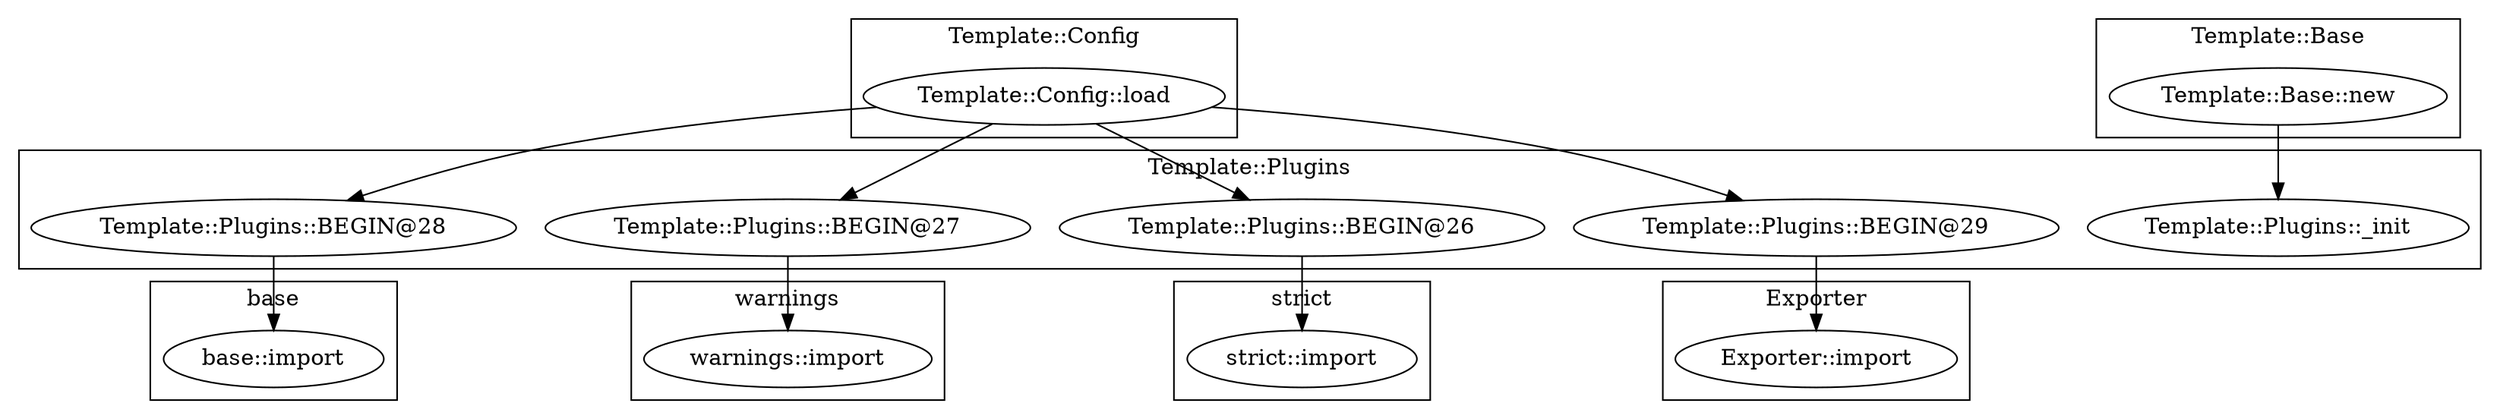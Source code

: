 digraph {
graph [overlap=false]
subgraph cluster_warnings {
	label="warnings";
	"warnings::import";
}
subgraph cluster_Template_Plugins {
	label="Template::Plugins";
	"Template::Plugins::BEGIN@28";
	"Template::Plugins::BEGIN@27";
	"Template::Plugins::BEGIN@26";
	"Template::Plugins::BEGIN@29";
	"Template::Plugins::_init";
}
subgraph cluster_Template_Config {
	label="Template::Config";
	"Template::Config::load";
}
subgraph cluster_base {
	label="base";
	"base::import";
}
subgraph cluster_Exporter {
	label="Exporter";
	"Exporter::import";
}
subgraph cluster_Template_Base {
	label="Template::Base";
	"Template::Base::new";
}
subgraph cluster_strict {
	label="strict";
	"strict::import";
}
"Template::Plugins::BEGIN@26" -> "strict::import";
"Template::Config::load" -> "Template::Plugins::BEGIN@28";
"Template::Plugins::BEGIN@29" -> "Exporter::import";
"Template::Plugins::BEGIN@28" -> "base::import";
"Template::Plugins::BEGIN@27" -> "warnings::import";
"Template::Config::load" -> "Template::Plugins::BEGIN@29";
"Template::Base::new" -> "Template::Plugins::_init";
"Template::Config::load" -> "Template::Plugins::BEGIN@26";
"Template::Config::load" -> "Template::Plugins::BEGIN@27";
}

